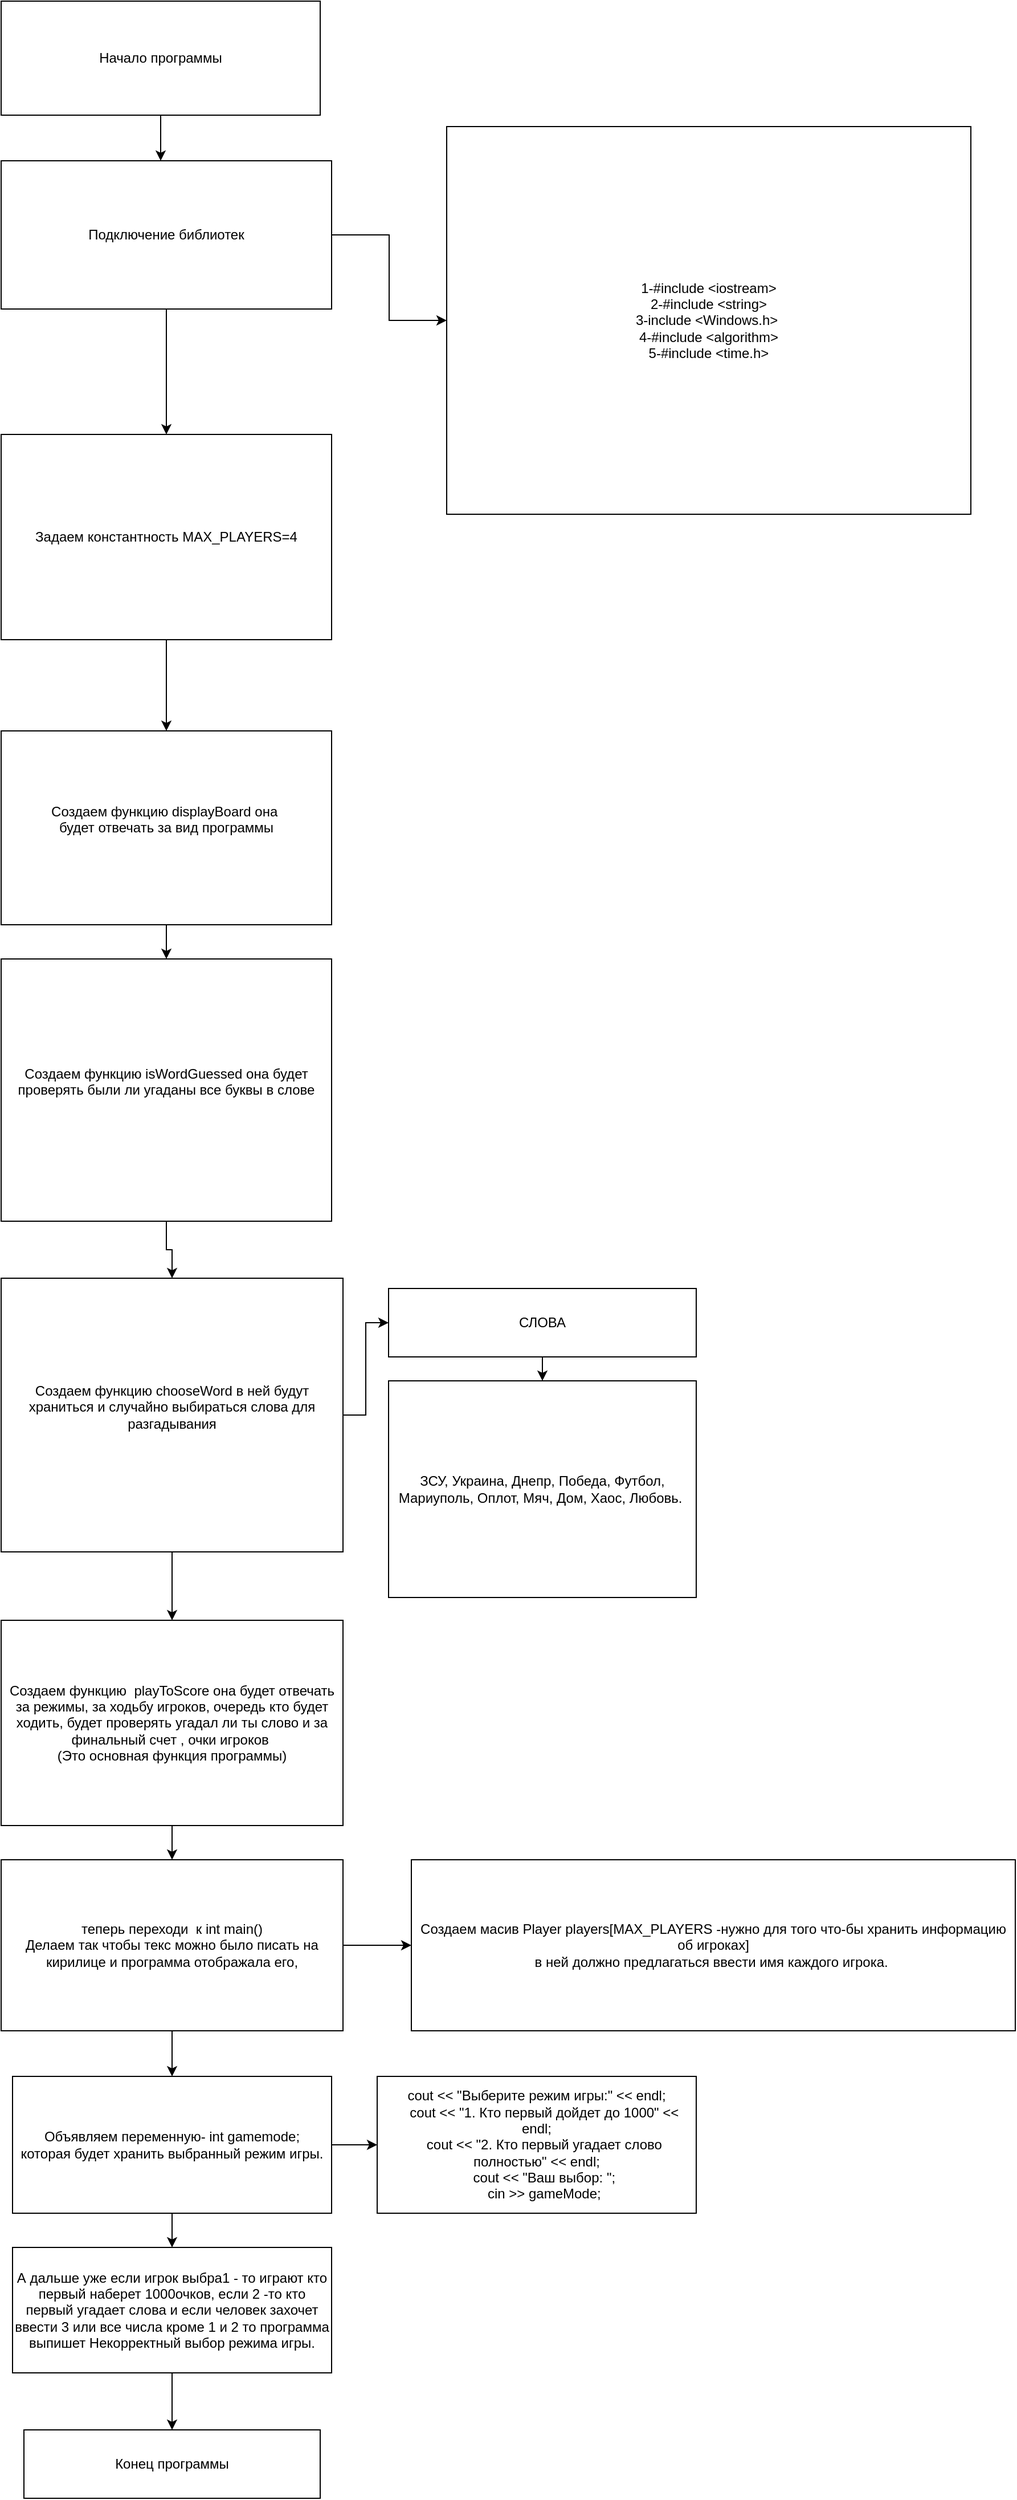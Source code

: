 <mxfile version="21.3.6" type="github">
  <diagram name="Страница 1" id="zSze2OofJTrVx-L_bqg2">
    <mxGraphModel dx="397" dy="541" grid="1" gridSize="10" guides="1" tooltips="1" connect="1" arrows="1" fold="1" page="1" pageScale="1" pageWidth="827" pageHeight="1169" math="0" shadow="0">
      <root>
        <mxCell id="0" />
        <mxCell id="1" parent="0" />
        <mxCell id="zmcopD96sghGadIHIDG5-2" style="edgeStyle=orthogonalEdgeStyle;rounded=0;orthogonalLoop=1;jettySize=auto;html=1;" edge="1" parent="1" source="zmcopD96sghGadIHIDG5-1">
          <mxGeometry relative="1" as="geometry">
            <mxPoint x="300" y="180" as="targetPoint" />
          </mxGeometry>
        </mxCell>
        <mxCell id="zmcopD96sghGadIHIDG5-1" value="Начало программы" style="rounded=0;whiteSpace=wrap;html=1;" vertex="1" parent="1">
          <mxGeometry x="160" y="40" width="280" height="100" as="geometry" />
        </mxCell>
        <mxCell id="zmcopD96sghGadIHIDG5-4" style="edgeStyle=orthogonalEdgeStyle;rounded=0;orthogonalLoop=1;jettySize=auto;html=1;" edge="1" parent="1" source="zmcopD96sghGadIHIDG5-3" target="zmcopD96sghGadIHIDG5-5">
          <mxGeometry relative="1" as="geometry">
            <mxPoint x="610" y="245" as="targetPoint" />
          </mxGeometry>
        </mxCell>
        <mxCell id="zmcopD96sghGadIHIDG5-8" style="edgeStyle=orthogonalEdgeStyle;rounded=0;orthogonalLoop=1;jettySize=auto;html=1;" edge="1" parent="1" source="zmcopD96sghGadIHIDG5-3" target="zmcopD96sghGadIHIDG5-9">
          <mxGeometry relative="1" as="geometry">
            <mxPoint x="305" y="450" as="targetPoint" />
          </mxGeometry>
        </mxCell>
        <mxCell id="zmcopD96sghGadIHIDG5-3" value="Подключение библиотек" style="rounded=0;whiteSpace=wrap;html=1;" vertex="1" parent="1">
          <mxGeometry x="160" y="180" width="290" height="130" as="geometry" />
        </mxCell>
        <mxCell id="zmcopD96sghGadIHIDG5-5" value="1-#include &amp;lt;iostream&amp;gt;&lt;br&gt;2-#include &amp;lt;string&amp;gt;&lt;br&gt;3-include &amp;lt;Windows.h&amp;gt;&amp;nbsp;&lt;br&gt;4-#include &amp;lt;algorithm&amp;gt;&lt;br&gt;5-#include &amp;lt;time.h&amp;gt;" style="rounded=0;whiteSpace=wrap;html=1;" vertex="1" parent="1">
          <mxGeometry x="551" y="150" width="460" height="340" as="geometry" />
        </mxCell>
        <mxCell id="zmcopD96sghGadIHIDG5-10" style="edgeStyle=orthogonalEdgeStyle;rounded=0;orthogonalLoop=1;jettySize=auto;html=1;" edge="1" parent="1" source="zmcopD96sghGadIHIDG5-9" target="zmcopD96sghGadIHIDG5-11">
          <mxGeometry relative="1" as="geometry">
            <mxPoint x="305" y="710" as="targetPoint" />
          </mxGeometry>
        </mxCell>
        <mxCell id="zmcopD96sghGadIHIDG5-9" value="Задаем константность MAX_PLAYERS=4" style="rounded=0;whiteSpace=wrap;html=1;" vertex="1" parent="1">
          <mxGeometry x="160" y="420" width="290" height="180" as="geometry" />
        </mxCell>
        <mxCell id="zmcopD96sghGadIHIDG5-12" style="edgeStyle=orthogonalEdgeStyle;rounded=0;orthogonalLoop=1;jettySize=auto;html=1;" edge="1" parent="1" source="zmcopD96sghGadIHIDG5-11" target="zmcopD96sghGadIHIDG5-13">
          <mxGeometry relative="1" as="geometry">
            <mxPoint x="305" y="910" as="targetPoint" />
          </mxGeometry>
        </mxCell>
        <mxCell id="zmcopD96sghGadIHIDG5-11" value="Создаем функцию&amp;nbsp;displayBoard она&amp;nbsp;&lt;br&gt;будет отвечать за вид программы&lt;br&gt;&amp;nbsp;" style="rounded=0;whiteSpace=wrap;html=1;" vertex="1" parent="1">
          <mxGeometry x="160" y="680" width="290" height="170" as="geometry" />
        </mxCell>
        <mxCell id="zmcopD96sghGadIHIDG5-15" style="edgeStyle=orthogonalEdgeStyle;rounded=0;orthogonalLoop=1;jettySize=auto;html=1;" edge="1" parent="1" source="zmcopD96sghGadIHIDG5-13" target="zmcopD96sghGadIHIDG5-16">
          <mxGeometry relative="1" as="geometry">
            <mxPoint x="305" y="1190" as="targetPoint" />
          </mxGeometry>
        </mxCell>
        <mxCell id="zmcopD96sghGadIHIDG5-13" value="Создаем функцию&amp;nbsp;isWordGuessed она будет проверять были ли угаданы все буквы в слове&lt;br&gt;&amp;nbsp;" style="rounded=0;whiteSpace=wrap;html=1;" vertex="1" parent="1">
          <mxGeometry x="160" y="880" width="290" height="230" as="geometry" />
        </mxCell>
        <mxCell id="zmcopD96sghGadIHIDG5-17" style="edgeStyle=orthogonalEdgeStyle;rounded=0;orthogonalLoop=1;jettySize=auto;html=1;" edge="1" parent="1" source="zmcopD96sghGadIHIDG5-16" target="zmcopD96sghGadIHIDG5-18">
          <mxGeometry relative="1" as="geometry">
            <mxPoint x="560" y="1280" as="targetPoint" />
          </mxGeometry>
        </mxCell>
        <mxCell id="zmcopD96sghGadIHIDG5-24" style="edgeStyle=orthogonalEdgeStyle;rounded=0;orthogonalLoop=1;jettySize=auto;html=1;" edge="1" parent="1" source="zmcopD96sghGadIHIDG5-16" target="zmcopD96sghGadIHIDG5-25">
          <mxGeometry relative="1" as="geometry">
            <mxPoint x="310" y="1490" as="targetPoint" />
          </mxGeometry>
        </mxCell>
        <mxCell id="zmcopD96sghGadIHIDG5-16" value="Создаем функцию&amp;nbsp;chooseWord в ней будут храниться и случайно выбираться слова для разгадывания&lt;br&gt;&amp;nbsp;" style="rounded=0;whiteSpace=wrap;html=1;" vertex="1" parent="1">
          <mxGeometry x="160" y="1160" width="300" height="240" as="geometry" />
        </mxCell>
        <mxCell id="zmcopD96sghGadIHIDG5-20" style="edgeStyle=orthogonalEdgeStyle;rounded=0;orthogonalLoop=1;jettySize=auto;html=1;" edge="1" parent="1" source="zmcopD96sghGadIHIDG5-18" target="zmcopD96sghGadIHIDG5-21">
          <mxGeometry relative="1" as="geometry">
            <mxPoint x="635" y="1260" as="targetPoint" />
          </mxGeometry>
        </mxCell>
        <mxCell id="zmcopD96sghGadIHIDG5-18" value="СЛОВА" style="rounded=0;whiteSpace=wrap;html=1;" vertex="1" parent="1">
          <mxGeometry x="500" y="1169" width="270" height="60" as="geometry" />
        </mxCell>
        <mxCell id="zmcopD96sghGadIHIDG5-21" value="ЗСУ, Украина, Днепр, Победа, Футбол, Мариуполь, Оплот, Мяч, Дом, Хаос, Любовь.&amp;nbsp;" style="rounded=0;whiteSpace=wrap;html=1;" vertex="1" parent="1">
          <mxGeometry x="500" y="1250" width="270" height="190" as="geometry" />
        </mxCell>
        <mxCell id="zmcopD96sghGadIHIDG5-26" style="edgeStyle=orthogonalEdgeStyle;rounded=0;orthogonalLoop=1;jettySize=auto;html=1;" edge="1" parent="1" source="zmcopD96sghGadIHIDG5-25" target="zmcopD96sghGadIHIDG5-27">
          <mxGeometry relative="1" as="geometry">
            <mxPoint x="310.0" y="1700" as="targetPoint" />
          </mxGeometry>
        </mxCell>
        <mxCell id="zmcopD96sghGadIHIDG5-25" value="Создаем функцию&amp;nbsp;&amp;nbsp;playToScore она будет отвечать за режимы, за ходьбу игроков, очередь кто будет ходить, будет проверять угадал ли ты слово и за финальный счет , очки игроков&amp;nbsp;&lt;br&gt;(Это основная функция программы)" style="rounded=0;whiteSpace=wrap;html=1;" vertex="1" parent="1">
          <mxGeometry x="160" y="1460" width="300" height="180" as="geometry" />
        </mxCell>
        <mxCell id="zmcopD96sghGadIHIDG5-28" style="edgeStyle=orthogonalEdgeStyle;rounded=0;orthogonalLoop=1;jettySize=auto;html=1;" edge="1" parent="1" source="zmcopD96sghGadIHIDG5-27" target="zmcopD96sghGadIHIDG5-29">
          <mxGeometry relative="1" as="geometry">
            <mxPoint x="530.0" y="1745" as="targetPoint" />
          </mxGeometry>
        </mxCell>
        <mxCell id="zmcopD96sghGadIHIDG5-30" style="edgeStyle=orthogonalEdgeStyle;rounded=0;orthogonalLoop=1;jettySize=auto;html=1;" edge="1" parent="1" source="zmcopD96sghGadIHIDG5-27" target="zmcopD96sghGadIHIDG5-31">
          <mxGeometry relative="1" as="geometry">
            <mxPoint x="310.0" y="1890" as="targetPoint" />
          </mxGeometry>
        </mxCell>
        <mxCell id="zmcopD96sghGadIHIDG5-27" value="теперь переходи&amp;nbsp; к int main()&lt;br&gt;Делаем так чтобы текс можно было писать на кирилице и программа отображала его,&lt;br&gt;" style="rounded=0;whiteSpace=wrap;html=1;" vertex="1" parent="1">
          <mxGeometry x="160" y="1670" width="300" height="150" as="geometry" />
        </mxCell>
        <mxCell id="zmcopD96sghGadIHIDG5-29" value="Создаем масив Player players[MAX_PLAYERS -нужно для того что-бы хранить информацию об игроках]&lt;br&gt;в ней должно предлагаться ввести имя каждого игрока.&amp;nbsp;" style="rounded=0;whiteSpace=wrap;html=1;" vertex="1" parent="1">
          <mxGeometry x="520" y="1670" width="530" height="150" as="geometry" />
        </mxCell>
        <mxCell id="zmcopD96sghGadIHIDG5-32" style="edgeStyle=orthogonalEdgeStyle;rounded=0;orthogonalLoop=1;jettySize=auto;html=1;" edge="1" parent="1" source="zmcopD96sghGadIHIDG5-31" target="zmcopD96sghGadIHIDG5-33">
          <mxGeometry relative="1" as="geometry">
            <mxPoint x="550.0" y="1920" as="targetPoint" />
          </mxGeometry>
        </mxCell>
        <mxCell id="zmcopD96sghGadIHIDG5-34" style="edgeStyle=orthogonalEdgeStyle;rounded=0;orthogonalLoop=1;jettySize=auto;html=1;" edge="1" parent="1" source="zmcopD96sghGadIHIDG5-31" target="zmcopD96sghGadIHIDG5-35">
          <mxGeometry relative="1" as="geometry">
            <mxPoint x="310.0" y="2040" as="targetPoint" />
          </mxGeometry>
        </mxCell>
        <mxCell id="zmcopD96sghGadIHIDG5-31" value="Объявляем переменную- int gamemode;&lt;br&gt;которая будет хранить выбранный режим игры." style="rounded=0;whiteSpace=wrap;html=1;" vertex="1" parent="1">
          <mxGeometry x="170" y="1860" width="280" height="120" as="geometry" />
        </mxCell>
        <mxCell id="zmcopD96sghGadIHIDG5-33" value="&lt;div&gt;cout &amp;lt;&amp;lt; &quot;Выберите режим игры:&quot; &amp;lt;&amp;lt; endl;&lt;/div&gt;&lt;div&gt;&amp;nbsp; &amp;nbsp; cout &amp;lt;&amp;lt; &quot;1. Кто первый дойдет до 1000&quot; &amp;lt;&amp;lt; endl;&lt;/div&gt;&lt;div&gt;&amp;nbsp; &amp;nbsp; cout &amp;lt;&amp;lt; &quot;2. Кто первый угадает слово полностью&quot; &amp;lt;&amp;lt; endl;&lt;/div&gt;&lt;div&gt;&amp;nbsp; &amp;nbsp; cout &amp;lt;&amp;lt; &quot;Ваш выбор: &quot;;&lt;/div&gt;&lt;div&gt;&amp;nbsp; &amp;nbsp; cin &amp;gt;&amp;gt; gameMode;&lt;/div&gt;" style="rounded=0;whiteSpace=wrap;html=1;" vertex="1" parent="1">
          <mxGeometry x="490" y="1860" width="280" height="120" as="geometry" />
        </mxCell>
        <mxCell id="zmcopD96sghGadIHIDG5-36" style="edgeStyle=orthogonalEdgeStyle;rounded=0;orthogonalLoop=1;jettySize=auto;html=1;" edge="1" parent="1" source="zmcopD96sghGadIHIDG5-35" target="zmcopD96sghGadIHIDG5-37">
          <mxGeometry relative="1" as="geometry">
            <mxPoint x="310.0" y="2200" as="targetPoint" />
          </mxGeometry>
        </mxCell>
        <mxCell id="zmcopD96sghGadIHIDG5-35" value="А дальше уже если игрок выбра1 - то играют кто первый наберет 1000очков, если 2 -то кто первый угадает слова и если человек захочет ввести 3 или все числа кроме 1 и 2 то программа выпишет Некорректный выбор режима игры." style="rounded=0;whiteSpace=wrap;html=1;" vertex="1" parent="1">
          <mxGeometry x="170" y="2010" width="280" height="110" as="geometry" />
        </mxCell>
        <mxCell id="zmcopD96sghGadIHIDG5-37" value="Конец программы" style="rounded=0;whiteSpace=wrap;html=1;" vertex="1" parent="1">
          <mxGeometry x="180" y="2170" width="260" height="60" as="geometry" />
        </mxCell>
      </root>
    </mxGraphModel>
  </diagram>
</mxfile>
